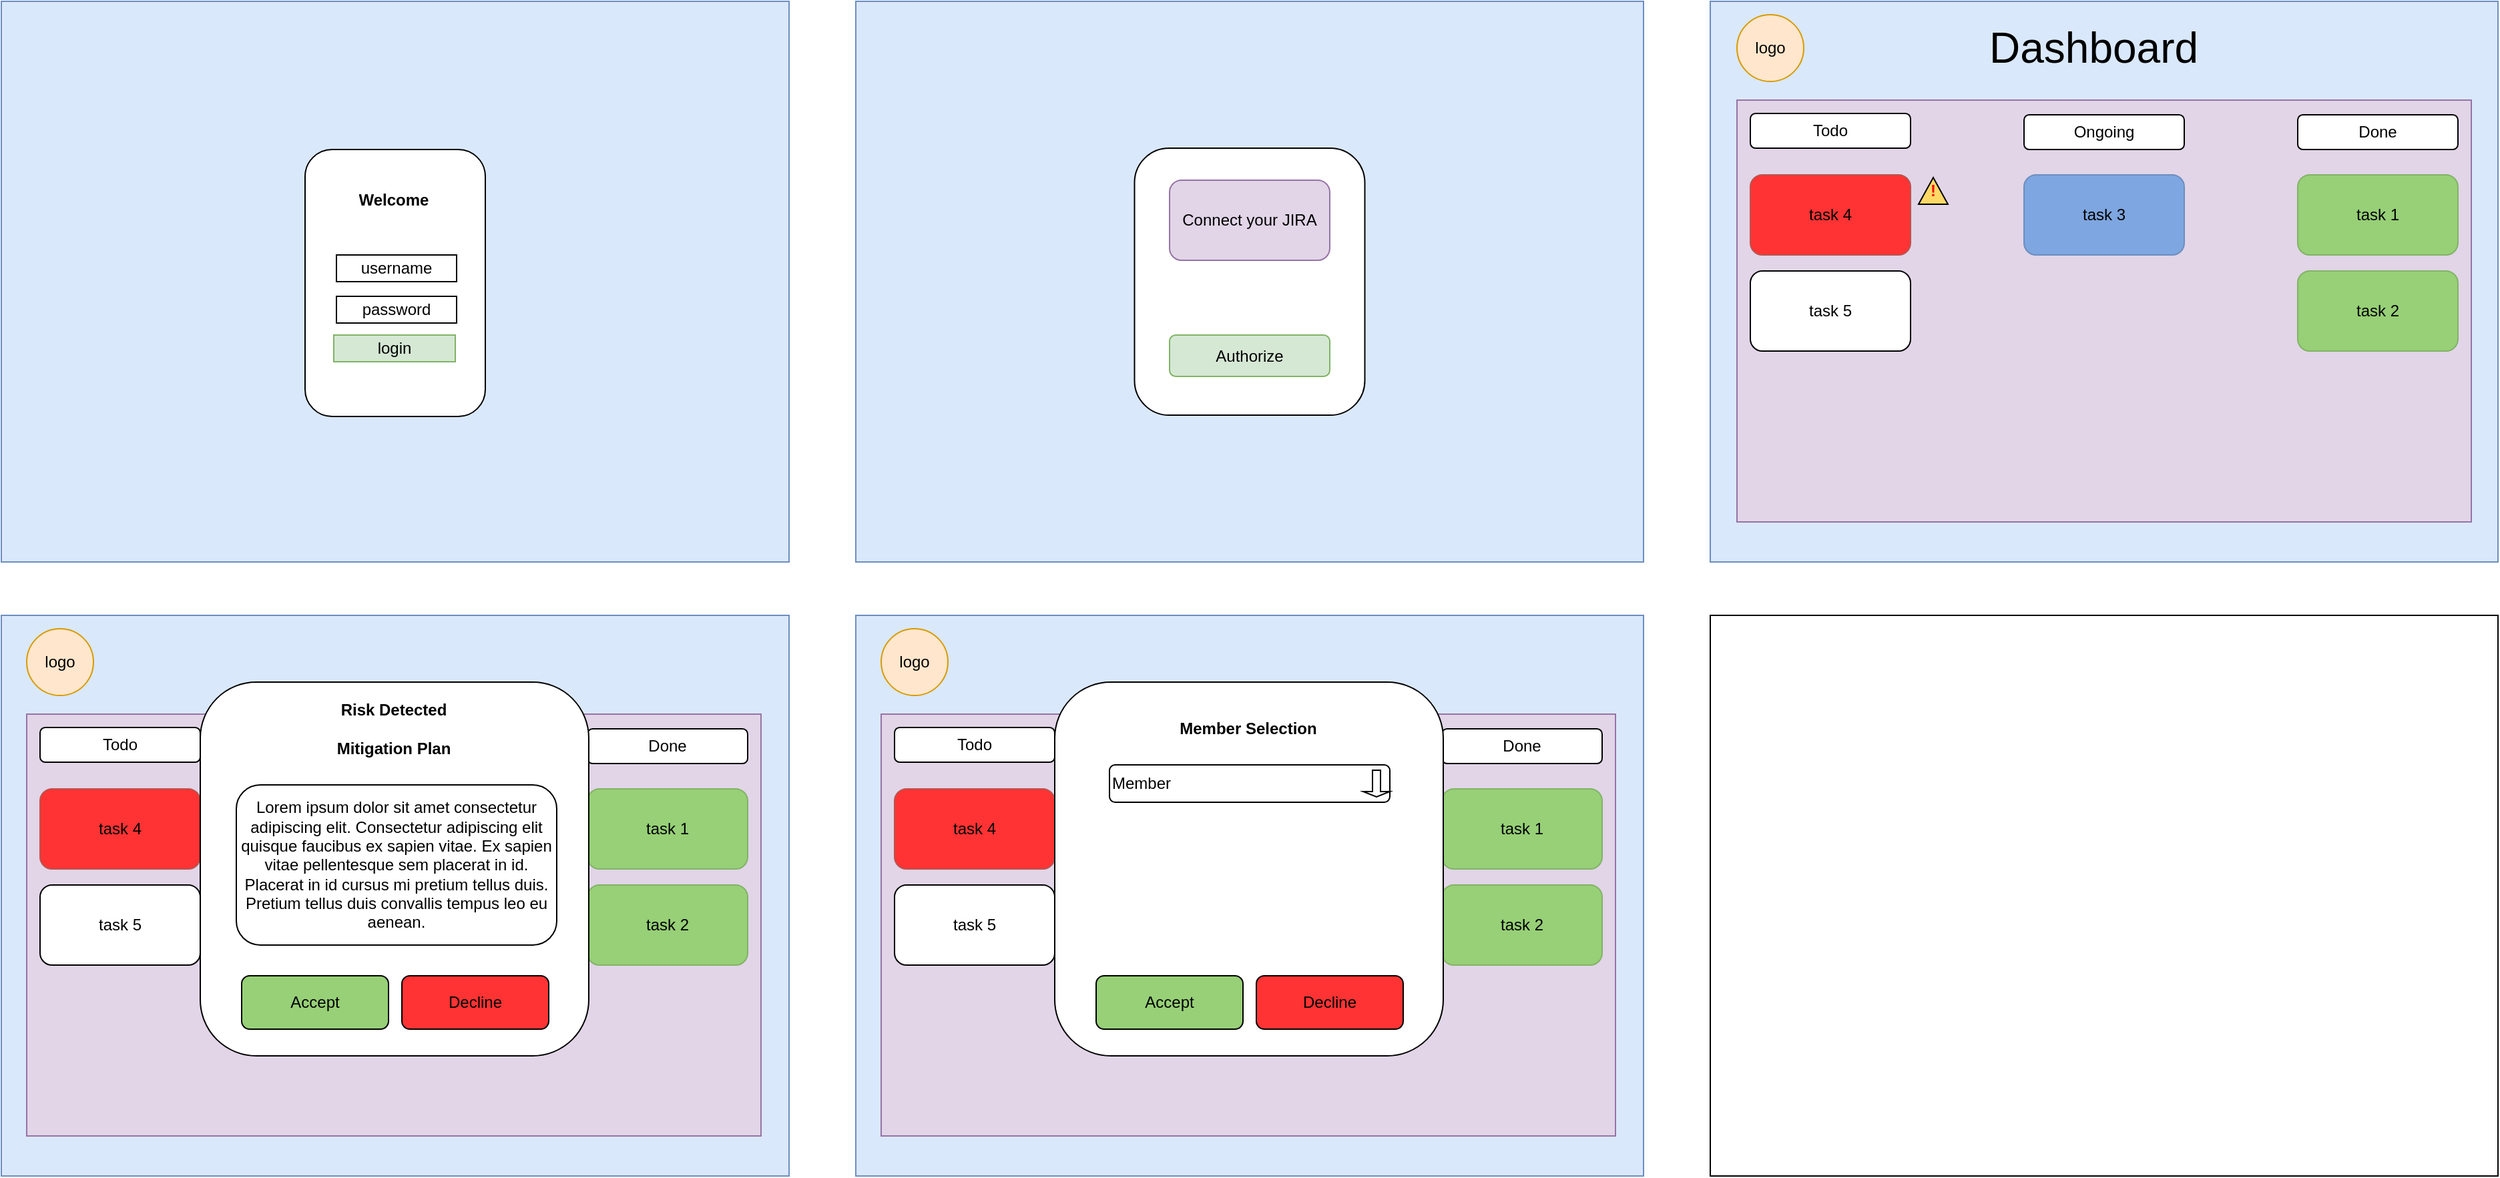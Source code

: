 <mxfile version="28.1.0">
  <diagram name="Page-1" id="VqDgL3Xh2LhGNzMud35-">
    <mxGraphModel dx="1509" dy="927" grid="1" gridSize="10" guides="1" tooltips="1" connect="1" arrows="1" fold="1" page="1" pageScale="1" pageWidth="850" pageHeight="1100" math="0" shadow="0">
      <root>
        <mxCell id="0" />
        <mxCell id="1" parent="0" />
        <mxCell id="_iMaxltSltyhO5bxiZkw-54" value="&lt;font style=&quot;font-size: 32px;&quot;&gt;Dashboard&lt;/font&gt;" style="text;strokeColor=none;fillColor=none;align=left;verticalAlign=middle;spacingLeft=4;spacingRight=4;overflow=hidden;points=[[0,0.5],[1,0.5]];portConstraint=eastwest;rotatable=0;whiteSpace=wrap;html=1;" vertex="1" parent="1">
          <mxGeometry x="246" y="560" width="200" height="50" as="geometry" />
        </mxCell>
        <mxCell id="_iMaxltSltyhO5bxiZkw-1" value="" style="rounded=0;whiteSpace=wrap;html=1;fillColor=#dae8fc;strokeColor=#6c8ebf;" vertex="1" parent="1">
          <mxGeometry x="30" y="80" width="590" height="420" as="geometry" />
        </mxCell>
        <mxCell id="_iMaxltSltyhO5bxiZkw-2" value="" style="rounded=0;whiteSpace=wrap;html=1;fillColor=#dae8fc;strokeColor=#6c8ebf;" vertex="1" parent="1">
          <mxGeometry x="670" y="80" width="590" height="420" as="geometry" />
        </mxCell>
        <mxCell id="_iMaxltSltyhO5bxiZkw-3" value="" style="rounded=0;whiteSpace=wrap;html=1;fillColor=#dae8fc;strokeColor=#6c8ebf;" vertex="1" parent="1">
          <mxGeometry x="1310" y="80" width="590" height="420" as="geometry" />
        </mxCell>
        <mxCell id="_iMaxltSltyhO5bxiZkw-4" value="" style="rounded=0;whiteSpace=wrap;html=1;fillColor=#dae8fc;strokeColor=#6c8ebf;" vertex="1" parent="1">
          <mxGeometry x="30" y="540" width="590" height="420" as="geometry" />
        </mxCell>
        <mxCell id="_iMaxltSltyhO5bxiZkw-5" value="" style="rounded=0;whiteSpace=wrap;html=1;" vertex="1" parent="1">
          <mxGeometry x="670" y="540" width="590" height="420" as="geometry" />
        </mxCell>
        <mxCell id="_iMaxltSltyhO5bxiZkw-6" value="" style="rounded=0;whiteSpace=wrap;html=1;" vertex="1" parent="1">
          <mxGeometry x="1310" y="540" width="590" height="420" as="geometry" />
        </mxCell>
        <mxCell id="_iMaxltSltyhO5bxiZkw-8" value="" style="rounded=1;whiteSpace=wrap;html=1;" vertex="1" parent="1">
          <mxGeometry x="257.5" y="191" width="135" height="200" as="geometry" />
        </mxCell>
        <mxCell id="_iMaxltSltyhO5bxiZkw-9" value="&lt;div align=&quot;center&quot;&gt;&lt;b&gt;Welcome&lt;/b&gt;&lt;/div&gt;" style="text;strokeColor=none;fillColor=none;align=center;verticalAlign=middle;spacingLeft=4;spacingRight=4;overflow=hidden;points=[[0,0.5],[1,0.5]];portConstraint=eastwest;rotatable=0;whiteSpace=wrap;html=1;" vertex="1" parent="1">
          <mxGeometry x="284" y="214" width="80" height="30" as="geometry" />
        </mxCell>
        <mxCell id="_iMaxltSltyhO5bxiZkw-12" value="username" style="rounded=0;whiteSpace=wrap;html=1;" vertex="1" parent="1">
          <mxGeometry x="281" y="270" width="90" height="20" as="geometry" />
        </mxCell>
        <mxCell id="_iMaxltSltyhO5bxiZkw-13" value="password" style="rounded=0;whiteSpace=wrap;html=1;" vertex="1" parent="1">
          <mxGeometry x="281" y="301" width="90" height="20" as="geometry" />
        </mxCell>
        <mxCell id="_iMaxltSltyhO5bxiZkw-14" value="login" style="rounded=0;whiteSpace=wrap;html=1;fillColor=#d5e8d4;strokeColor=#82b366;" vertex="1" parent="1">
          <mxGeometry x="279" y="330" width="91" height="20" as="geometry" />
        </mxCell>
        <mxCell id="_iMaxltSltyhO5bxiZkw-21" value="" style="rounded=1;whiteSpace=wrap;html=1;" vertex="1" parent="1">
          <mxGeometry x="878.75" y="190" width="172.5" height="200" as="geometry" />
        </mxCell>
        <mxCell id="_iMaxltSltyhO5bxiZkw-22" value="Connect your JIRA" style="rounded=1;whiteSpace=wrap;html=1;fillColor=#e1d5e7;strokeColor=#9673a6;" vertex="1" parent="1">
          <mxGeometry x="905" y="214" width="120" height="60" as="geometry" />
        </mxCell>
        <mxCell id="_iMaxltSltyhO5bxiZkw-23" value="Authorize" style="rounded=1;whiteSpace=wrap;html=1;fillColor=#d5e8d4;strokeColor=#82b366;" vertex="1" parent="1">
          <mxGeometry x="905" y="330" width="120" height="31" as="geometry" />
        </mxCell>
        <mxCell id="_iMaxltSltyhO5bxiZkw-24" value="logo" style="ellipse;whiteSpace=wrap;html=1;aspect=fixed;fillColor=#ffe6cc;strokeColor=#d79b00;" vertex="1" parent="1">
          <mxGeometry x="1330" y="90" width="50" height="50" as="geometry" />
        </mxCell>
        <mxCell id="_iMaxltSltyhO5bxiZkw-25" value="" style="rounded=0;whiteSpace=wrap;html=1;fillColor=#e1d5e7;strokeColor=#9673a6;" vertex="1" parent="1">
          <mxGeometry x="1330" y="154" width="550" height="316" as="geometry" />
        </mxCell>
        <mxCell id="_iMaxltSltyhO5bxiZkw-26" value="Todo" style="rounded=1;whiteSpace=wrap;html=1;" vertex="1" parent="1">
          <mxGeometry x="1340" y="164" width="120" height="26" as="geometry" />
        </mxCell>
        <mxCell id="_iMaxltSltyhO5bxiZkw-27" value="task 4" style="rounded=1;whiteSpace=wrap;html=1;fillColor=#FF3333;strokeColor=#b85450;" vertex="1" parent="1">
          <mxGeometry x="1340" y="210" width="120" height="60" as="geometry" />
        </mxCell>
        <mxCell id="_iMaxltSltyhO5bxiZkw-28" value="task 5" style="rounded=1;whiteSpace=wrap;html=1;" vertex="1" parent="1">
          <mxGeometry x="1340" y="282" width="120" height="60" as="geometry" />
        </mxCell>
        <mxCell id="_iMaxltSltyhO5bxiZkw-29" value="Done" style="rounded=1;whiteSpace=wrap;html=1;" vertex="1" parent="1">
          <mxGeometry x="1750" y="165" width="120" height="26" as="geometry" />
        </mxCell>
        <mxCell id="_iMaxltSltyhO5bxiZkw-30" value="Ongoing" style="rounded=1;whiteSpace=wrap;html=1;" vertex="1" parent="1">
          <mxGeometry x="1545" y="165" width="120" height="26" as="geometry" />
        </mxCell>
        <mxCell id="_iMaxltSltyhO5bxiZkw-31" value="task 3" style="rounded=1;whiteSpace=wrap;html=1;fillColor=#7EA6E0;strokeColor=#6c8ebf;" vertex="1" parent="1">
          <mxGeometry x="1545" y="210" width="120" height="60" as="geometry" />
        </mxCell>
        <mxCell id="_iMaxltSltyhO5bxiZkw-32" value="task 1" style="rounded=1;whiteSpace=wrap;html=1;fillColor=#97D077;strokeColor=#82b366;" vertex="1" parent="1">
          <mxGeometry x="1750" y="210" width="120" height="60" as="geometry" />
        </mxCell>
        <mxCell id="_iMaxltSltyhO5bxiZkw-33" value="task 2" style="rounded=1;whiteSpace=wrap;html=1;fillColor=#97D077;strokeColor=#82b366;" vertex="1" parent="1">
          <mxGeometry x="1750" y="282" width="120" height="60" as="geometry" />
        </mxCell>
        <mxCell id="_iMaxltSltyhO5bxiZkw-34" value="" style="triangle;whiteSpace=wrap;html=1;rotation=-90;fillColor=#FFD966;" vertex="1" parent="1">
          <mxGeometry x="1467" y="211" width="20" height="22" as="geometry" />
        </mxCell>
        <mxCell id="_iMaxltSltyhO5bxiZkw-35" value="&lt;b&gt;&lt;span style=&quot;color: rgb(248, 0, 0);&quot;&gt;!&lt;/span&gt;&lt;/b&gt;" style="text;strokeColor=none;fillColor=none;align=left;verticalAlign=middle;spacingLeft=4;spacingRight=4;overflow=hidden;points=[[0,0.5],[1,0.5]];portConstraint=eastwest;rotatable=0;whiteSpace=wrap;html=1;" vertex="1" parent="1">
          <mxGeometry x="1469" y="207" width="80" height="30" as="geometry" />
        </mxCell>
        <mxCell id="_iMaxltSltyhO5bxiZkw-36" value="logo" style="ellipse;whiteSpace=wrap;html=1;aspect=fixed;fillColor=#ffe6cc;strokeColor=#d79b00;" vertex="1" parent="1">
          <mxGeometry x="49" y="550" width="50" height="50" as="geometry" />
        </mxCell>
        <mxCell id="_iMaxltSltyhO5bxiZkw-37" value="" style="rounded=0;whiteSpace=wrap;html=1;fillColor=#e1d5e7;strokeColor=#9673a6;" vertex="1" parent="1">
          <mxGeometry x="49" y="614" width="550" height="316" as="geometry" />
        </mxCell>
        <mxCell id="_iMaxltSltyhO5bxiZkw-38" value="Todo" style="rounded=1;whiteSpace=wrap;html=1;" vertex="1" parent="1">
          <mxGeometry x="59" y="624" width="120" height="26" as="geometry" />
        </mxCell>
        <mxCell id="_iMaxltSltyhO5bxiZkw-39" value="task 4" style="rounded=1;whiteSpace=wrap;html=1;fillColor=#FF3333;strokeColor=#b85450;" vertex="1" parent="1">
          <mxGeometry x="59" y="670" width="120" height="60" as="geometry" />
        </mxCell>
        <mxCell id="_iMaxltSltyhO5bxiZkw-40" value="task 5" style="rounded=1;whiteSpace=wrap;html=1;" vertex="1" parent="1">
          <mxGeometry x="59" y="742" width="120" height="60" as="geometry" />
        </mxCell>
        <mxCell id="_iMaxltSltyhO5bxiZkw-41" value="Done" style="rounded=1;whiteSpace=wrap;html=1;" vertex="1" parent="1">
          <mxGeometry x="469" y="625" width="120" height="26" as="geometry" />
        </mxCell>
        <mxCell id="_iMaxltSltyhO5bxiZkw-42" value="Ongoing" style="rounded=1;whiteSpace=wrap;html=1;" vertex="1" parent="1">
          <mxGeometry x="264" y="625" width="120" height="26" as="geometry" />
        </mxCell>
        <mxCell id="_iMaxltSltyhO5bxiZkw-43" value="task 3" style="rounded=1;whiteSpace=wrap;html=1;fillColor=#7EA6E0;strokeColor=#6c8ebf;" vertex="1" parent="1">
          <mxGeometry x="264" y="670" width="120" height="60" as="geometry" />
        </mxCell>
        <mxCell id="_iMaxltSltyhO5bxiZkw-44" value="task 1" style="rounded=1;whiteSpace=wrap;html=1;fillColor=#97D077;strokeColor=#82b366;" vertex="1" parent="1">
          <mxGeometry x="469" y="670" width="120" height="60" as="geometry" />
        </mxCell>
        <mxCell id="_iMaxltSltyhO5bxiZkw-45" value="task 2" style="rounded=1;whiteSpace=wrap;html=1;fillColor=#97D077;strokeColor=#82b366;" vertex="1" parent="1">
          <mxGeometry x="469" y="742" width="120" height="60" as="geometry" />
        </mxCell>
        <mxCell id="_iMaxltSltyhO5bxiZkw-46" value="" style="triangle;whiteSpace=wrap;html=1;rotation=-90;fillColor=#FFD966;" vertex="1" parent="1">
          <mxGeometry x="186" y="671" width="20" height="22" as="geometry" />
        </mxCell>
        <mxCell id="_iMaxltSltyhO5bxiZkw-47" value="&lt;b&gt;&lt;span style=&quot;color: rgb(248, 0, 0);&quot;&gt;!&lt;/span&gt;&lt;/b&gt;" style="text;strokeColor=none;fillColor=none;align=left;verticalAlign=middle;spacingLeft=4;spacingRight=4;overflow=hidden;points=[[0,0.5],[1,0.5]];portConstraint=eastwest;rotatable=0;whiteSpace=wrap;html=1;" vertex="1" parent="1">
          <mxGeometry x="188" y="667" width="80" height="30" as="geometry" />
        </mxCell>
        <mxCell id="_iMaxltSltyhO5bxiZkw-48" value="" style="rounded=1;whiteSpace=wrap;html=1;" vertex="1" parent="1">
          <mxGeometry x="179" y="590" width="291" height="280" as="geometry" />
        </mxCell>
        <mxCell id="_iMaxltSltyhO5bxiZkw-49" value="&lt;div&gt;Risk Detected&lt;/div&gt;&lt;div&gt;&lt;br&gt;&lt;/div&gt;&lt;div&gt;Mitigation Plan&lt;/div&gt;" style="text;strokeColor=none;fillColor=none;align=center;verticalAlign=middle;spacingLeft=4;spacingRight=4;overflow=hidden;points=[[0,0.5],[1,0.5]];portConstraint=eastwest;rotatable=0;whiteSpace=wrap;html=1;fontStyle=1" vertex="1" parent="1">
          <mxGeometry x="267" y="600" width="114" height="50" as="geometry" />
        </mxCell>
        <mxCell id="_iMaxltSltyhO5bxiZkw-50" value="Lorem ipsum dolor sit amet consectetur adipiscing elit. Consectetur adipiscing elit quisque faucibus ex sapien vitae. Ex sapien vitae pellentesque sem placerat in id. Placerat in id cursus mi pretium tellus duis. Pretium tellus duis convallis tempus leo eu aenean." style="rounded=1;whiteSpace=wrap;html=1;align=center;" vertex="1" parent="1">
          <mxGeometry x="206" y="667" width="240" height="120" as="geometry" />
        </mxCell>
        <mxCell id="_iMaxltSltyhO5bxiZkw-51" value="Accept" style="rounded=1;whiteSpace=wrap;html=1;labelBackgroundColor=#97D077;fillColor=#97D077;" vertex="1" parent="1">
          <mxGeometry x="210" y="810" width="110" height="40" as="geometry" />
        </mxCell>
        <mxCell id="_iMaxltSltyhO5bxiZkw-52" value="Decline" style="rounded=1;whiteSpace=wrap;html=1;labelBackgroundColor=#FF3333;fillColor=#FF3333;" vertex="1" parent="1">
          <mxGeometry x="330" y="810" width="110" height="40" as="geometry" />
        </mxCell>
        <mxCell id="_iMaxltSltyhO5bxiZkw-53" value="&lt;font style=&quot;font-size: 32px;&quot;&gt;Dashboard&lt;/font&gt;" style="text;strokeColor=none;fillColor=none;align=left;verticalAlign=middle;spacingLeft=4;spacingRight=4;overflow=hidden;points=[[0,0.5],[1,0.5]];portConstraint=eastwest;rotatable=0;whiteSpace=wrap;html=1;" vertex="1" parent="1">
          <mxGeometry x="1513" y="90" width="200" height="50" as="geometry" />
        </mxCell>
        <mxCell id="_iMaxltSltyhO5bxiZkw-55" value="&lt;font style=&quot;font-size: 32px;&quot;&gt;Dashboard&lt;/font&gt;" style="text;strokeColor=none;fillColor=none;align=left;verticalAlign=middle;spacingLeft=4;spacingRight=4;overflow=hidden;points=[[0,0.5],[1,0.5]];portConstraint=eastwest;rotatable=0;whiteSpace=wrap;html=1;" vertex="1" parent="1">
          <mxGeometry x="886" y="560" width="200" height="50" as="geometry" />
        </mxCell>
        <mxCell id="_iMaxltSltyhO5bxiZkw-56" value="" style="rounded=0;whiteSpace=wrap;html=1;fillColor=#dae8fc;strokeColor=#6c8ebf;" vertex="1" parent="1">
          <mxGeometry x="670" y="540" width="590" height="420" as="geometry" />
        </mxCell>
        <mxCell id="_iMaxltSltyhO5bxiZkw-57" value="logo" style="ellipse;whiteSpace=wrap;html=1;aspect=fixed;fillColor=#ffe6cc;strokeColor=#d79b00;" vertex="1" parent="1">
          <mxGeometry x="689" y="550" width="50" height="50" as="geometry" />
        </mxCell>
        <mxCell id="_iMaxltSltyhO5bxiZkw-58" value="" style="rounded=0;whiteSpace=wrap;html=1;fillColor=#e1d5e7;strokeColor=#9673a6;" vertex="1" parent="1">
          <mxGeometry x="689" y="614" width="550" height="316" as="geometry" />
        </mxCell>
        <mxCell id="_iMaxltSltyhO5bxiZkw-59" value="Todo" style="rounded=1;whiteSpace=wrap;html=1;" vertex="1" parent="1">
          <mxGeometry x="699" y="624" width="120" height="26" as="geometry" />
        </mxCell>
        <mxCell id="_iMaxltSltyhO5bxiZkw-60" value="task 4" style="rounded=1;whiteSpace=wrap;html=1;fillColor=#FF3333;strokeColor=#b85450;" vertex="1" parent="1">
          <mxGeometry x="699" y="670" width="120" height="60" as="geometry" />
        </mxCell>
        <mxCell id="_iMaxltSltyhO5bxiZkw-61" value="task 5" style="rounded=1;whiteSpace=wrap;html=1;" vertex="1" parent="1">
          <mxGeometry x="699" y="742" width="120" height="60" as="geometry" />
        </mxCell>
        <mxCell id="_iMaxltSltyhO5bxiZkw-62" value="Done" style="rounded=1;whiteSpace=wrap;html=1;" vertex="1" parent="1">
          <mxGeometry x="1109" y="625" width="120" height="26" as="geometry" />
        </mxCell>
        <mxCell id="_iMaxltSltyhO5bxiZkw-63" value="Ongoing" style="rounded=1;whiteSpace=wrap;html=1;" vertex="1" parent="1">
          <mxGeometry x="904" y="625" width="120" height="26" as="geometry" />
        </mxCell>
        <mxCell id="_iMaxltSltyhO5bxiZkw-64" value="task 3" style="rounded=1;whiteSpace=wrap;html=1;fillColor=#7EA6E0;strokeColor=#6c8ebf;" vertex="1" parent="1">
          <mxGeometry x="904" y="670" width="120" height="60" as="geometry" />
        </mxCell>
        <mxCell id="_iMaxltSltyhO5bxiZkw-65" value="task 1" style="rounded=1;whiteSpace=wrap;html=1;fillColor=#97D077;strokeColor=#82b366;" vertex="1" parent="1">
          <mxGeometry x="1109" y="670" width="120" height="60" as="geometry" />
        </mxCell>
        <mxCell id="_iMaxltSltyhO5bxiZkw-66" value="task 2" style="rounded=1;whiteSpace=wrap;html=1;fillColor=#97D077;strokeColor=#82b366;" vertex="1" parent="1">
          <mxGeometry x="1109" y="742" width="120" height="60" as="geometry" />
        </mxCell>
        <mxCell id="_iMaxltSltyhO5bxiZkw-67" value="" style="triangle;whiteSpace=wrap;html=1;rotation=-90;fillColor=#FFD966;" vertex="1" parent="1">
          <mxGeometry x="826" y="671" width="20" height="22" as="geometry" />
        </mxCell>
        <mxCell id="_iMaxltSltyhO5bxiZkw-68" value="&lt;b&gt;&lt;span style=&quot;color: rgb(248, 0, 0);&quot;&gt;!&lt;/span&gt;&lt;/b&gt;" style="text;strokeColor=none;fillColor=none;align=left;verticalAlign=middle;spacingLeft=4;spacingRight=4;overflow=hidden;points=[[0,0.5],[1,0.5]];portConstraint=eastwest;rotatable=0;whiteSpace=wrap;html=1;" vertex="1" parent="1">
          <mxGeometry x="828" y="667" width="80" height="30" as="geometry" />
        </mxCell>
        <mxCell id="_iMaxltSltyhO5bxiZkw-69" value="" style="rounded=1;whiteSpace=wrap;html=1;" vertex="1" parent="1">
          <mxGeometry x="819" y="590" width="291" height="280" as="geometry" />
        </mxCell>
        <mxCell id="_iMaxltSltyhO5bxiZkw-70" value="Member Selection" style="text;strokeColor=none;fillColor=none;align=center;verticalAlign=middle;spacingLeft=4;spacingRight=4;overflow=hidden;points=[[0,0.5],[1,0.5]];portConstraint=eastwest;rotatable=0;whiteSpace=wrap;html=1;fontStyle=1" vertex="1" parent="1">
          <mxGeometry x="907" y="600" width="114" height="50" as="geometry" />
        </mxCell>
        <mxCell id="_iMaxltSltyhO5bxiZkw-72" value="Accept" style="rounded=1;whiteSpace=wrap;html=1;labelBackgroundColor=#97D077;fillColor=#97D077;" vertex="1" parent="1">
          <mxGeometry x="850" y="810" width="110" height="40" as="geometry" />
        </mxCell>
        <mxCell id="_iMaxltSltyhO5bxiZkw-73" value="Decline" style="rounded=1;whiteSpace=wrap;html=1;labelBackgroundColor=#FF3333;fillColor=#FF3333;" vertex="1" parent="1">
          <mxGeometry x="970" y="810" width="110" height="40" as="geometry" />
        </mxCell>
        <mxCell id="_iMaxltSltyhO5bxiZkw-74" value="&lt;div align=&quot;left&quot;&gt;Member&lt;/div&gt;" style="rounded=1;whiteSpace=wrap;html=1;align=left;" vertex="1" parent="1">
          <mxGeometry x="860" y="652" width="210" height="28" as="geometry" />
        </mxCell>
        <mxCell id="_iMaxltSltyhO5bxiZkw-75" value="" style="shape=singleArrow;direction=south;whiteSpace=wrap;html=1;" vertex="1" parent="1">
          <mxGeometry x="1050" y="656" width="20" height="20" as="geometry" />
        </mxCell>
      </root>
    </mxGraphModel>
  </diagram>
</mxfile>
